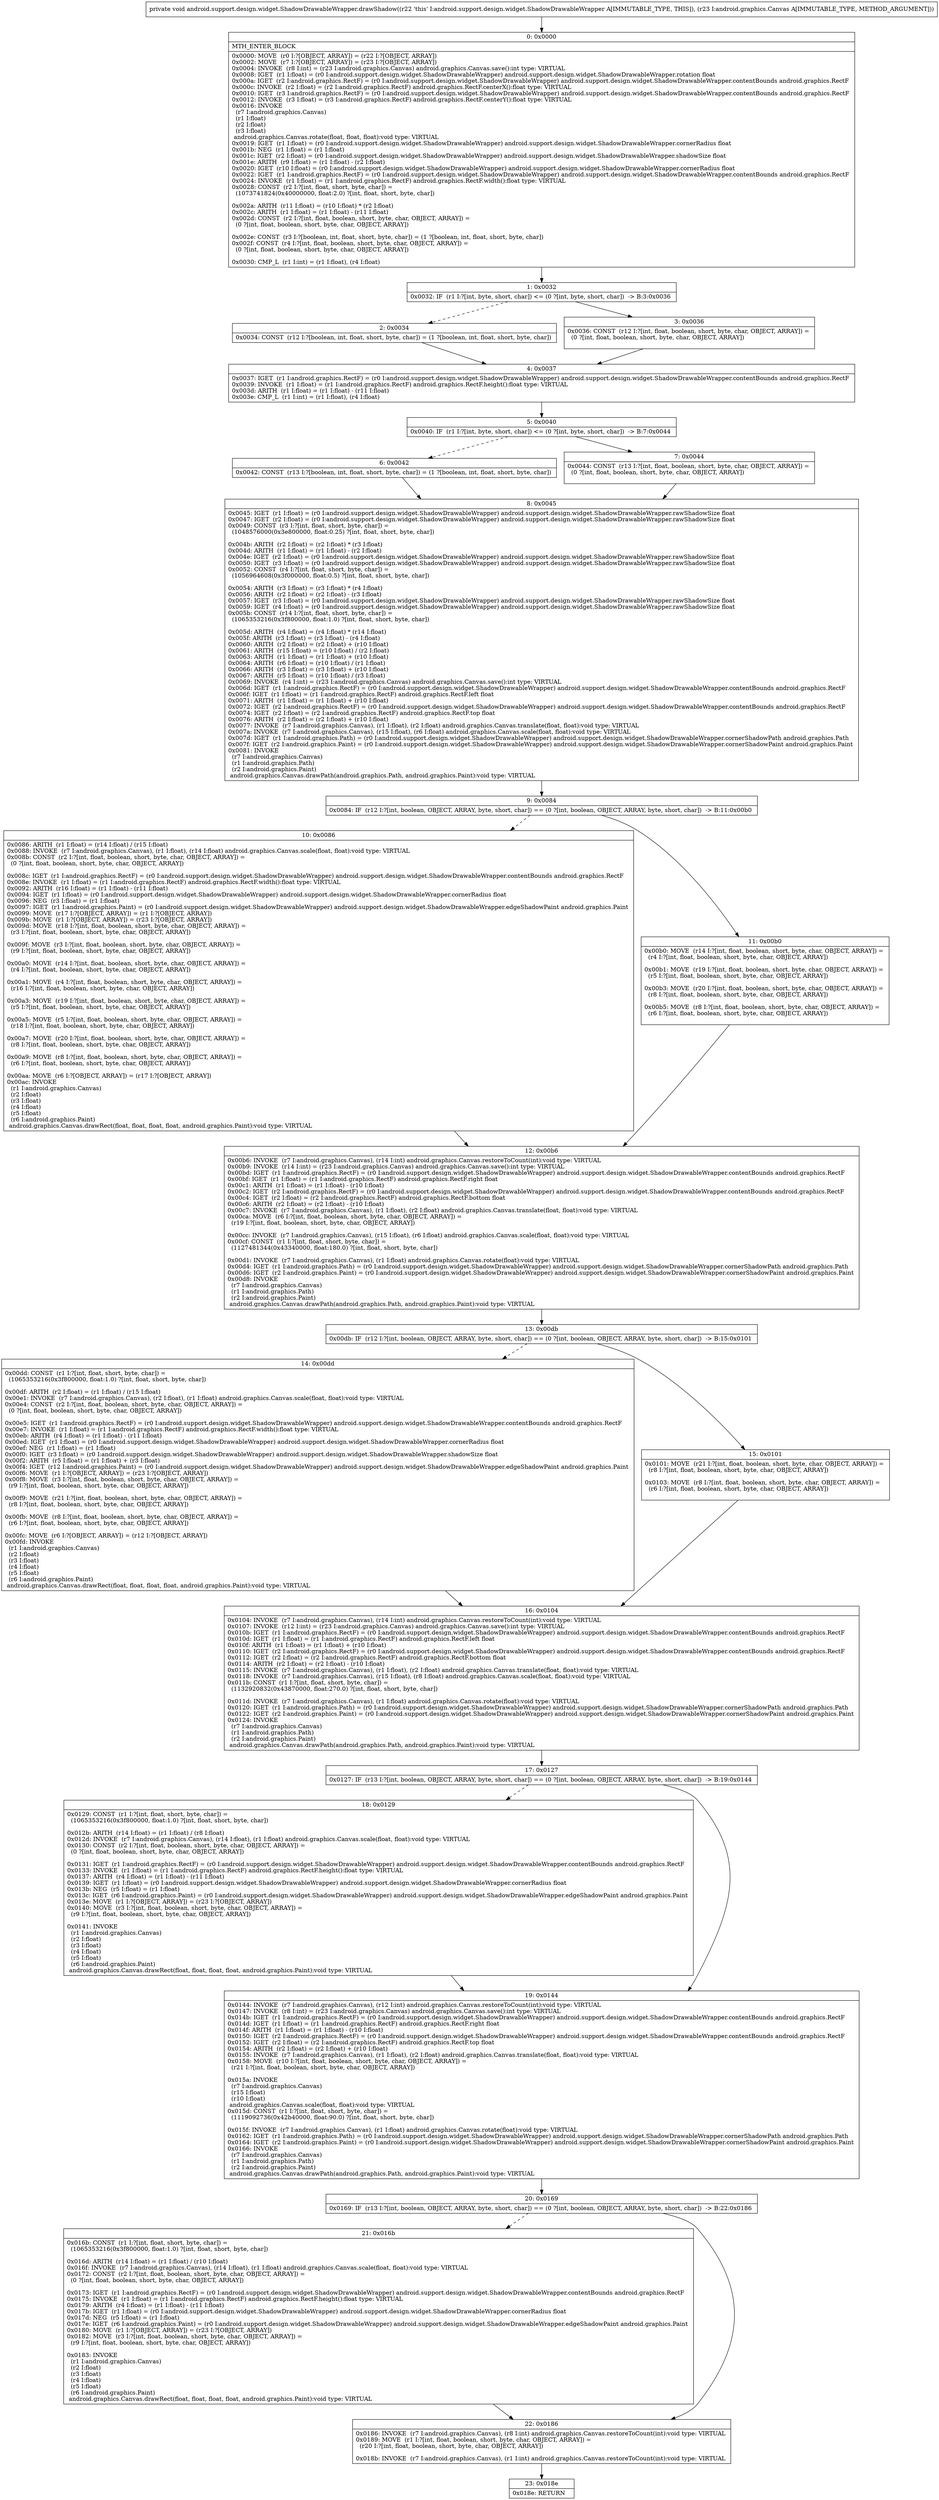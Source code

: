 digraph "CFG forandroid.support.design.widget.ShadowDrawableWrapper.drawShadow(Landroid\/graphics\/Canvas;)V" {
Node_0 [shape=record,label="{0\:\ 0x0000|MTH_ENTER_BLOCK\l|0x0000: MOVE  (r0 I:?[OBJECT, ARRAY]) = (r22 I:?[OBJECT, ARRAY]) \l0x0002: MOVE  (r7 I:?[OBJECT, ARRAY]) = (r23 I:?[OBJECT, ARRAY]) \l0x0004: INVOKE  (r8 I:int) = (r23 I:android.graphics.Canvas) android.graphics.Canvas.save():int type: VIRTUAL \l0x0008: IGET  (r1 I:float) = (r0 I:android.support.design.widget.ShadowDrawableWrapper) android.support.design.widget.ShadowDrawableWrapper.rotation float \l0x000a: IGET  (r2 I:android.graphics.RectF) = (r0 I:android.support.design.widget.ShadowDrawableWrapper) android.support.design.widget.ShadowDrawableWrapper.contentBounds android.graphics.RectF \l0x000c: INVOKE  (r2 I:float) = (r2 I:android.graphics.RectF) android.graphics.RectF.centerX():float type: VIRTUAL \l0x0010: IGET  (r3 I:android.graphics.RectF) = (r0 I:android.support.design.widget.ShadowDrawableWrapper) android.support.design.widget.ShadowDrawableWrapper.contentBounds android.graphics.RectF \l0x0012: INVOKE  (r3 I:float) = (r3 I:android.graphics.RectF) android.graphics.RectF.centerY():float type: VIRTUAL \l0x0016: INVOKE  \l  (r7 I:android.graphics.Canvas)\l  (r1 I:float)\l  (r2 I:float)\l  (r3 I:float)\l android.graphics.Canvas.rotate(float, float, float):void type: VIRTUAL \l0x0019: IGET  (r1 I:float) = (r0 I:android.support.design.widget.ShadowDrawableWrapper) android.support.design.widget.ShadowDrawableWrapper.cornerRadius float \l0x001b: NEG  (r1 I:float) = (r1 I:float) \l0x001c: IGET  (r2 I:float) = (r0 I:android.support.design.widget.ShadowDrawableWrapper) android.support.design.widget.ShadowDrawableWrapper.shadowSize float \l0x001e: ARITH  (r9 I:float) = (r1 I:float) \- (r2 I:float) \l0x0020: IGET  (r10 I:float) = (r0 I:android.support.design.widget.ShadowDrawableWrapper) android.support.design.widget.ShadowDrawableWrapper.cornerRadius float \l0x0022: IGET  (r1 I:android.graphics.RectF) = (r0 I:android.support.design.widget.ShadowDrawableWrapper) android.support.design.widget.ShadowDrawableWrapper.contentBounds android.graphics.RectF \l0x0024: INVOKE  (r1 I:float) = (r1 I:android.graphics.RectF) android.graphics.RectF.width():float type: VIRTUAL \l0x0028: CONST  (r2 I:?[int, float, short, byte, char]) = \l  (1073741824(0x40000000, float:2.0) ?[int, float, short, byte, char])\l \l0x002a: ARITH  (r11 I:float) = (r10 I:float) * (r2 I:float) \l0x002c: ARITH  (r1 I:float) = (r1 I:float) \- (r11 I:float) \l0x002d: CONST  (r2 I:?[int, float, boolean, short, byte, char, OBJECT, ARRAY]) = \l  (0 ?[int, float, boolean, short, byte, char, OBJECT, ARRAY])\l \l0x002e: CONST  (r3 I:?[boolean, int, float, short, byte, char]) = (1 ?[boolean, int, float, short, byte, char]) \l0x002f: CONST  (r4 I:?[int, float, boolean, short, byte, char, OBJECT, ARRAY]) = \l  (0 ?[int, float, boolean, short, byte, char, OBJECT, ARRAY])\l \l0x0030: CMP_L  (r1 I:int) = (r1 I:float), (r4 I:float) \l}"];
Node_1 [shape=record,label="{1\:\ 0x0032|0x0032: IF  (r1 I:?[int, byte, short, char]) \<= (0 ?[int, byte, short, char])  \-\> B:3:0x0036 \l}"];
Node_2 [shape=record,label="{2\:\ 0x0034|0x0034: CONST  (r12 I:?[boolean, int, float, short, byte, char]) = (1 ?[boolean, int, float, short, byte, char]) \l}"];
Node_3 [shape=record,label="{3\:\ 0x0036|0x0036: CONST  (r12 I:?[int, float, boolean, short, byte, char, OBJECT, ARRAY]) = \l  (0 ?[int, float, boolean, short, byte, char, OBJECT, ARRAY])\l \l}"];
Node_4 [shape=record,label="{4\:\ 0x0037|0x0037: IGET  (r1 I:android.graphics.RectF) = (r0 I:android.support.design.widget.ShadowDrawableWrapper) android.support.design.widget.ShadowDrawableWrapper.contentBounds android.graphics.RectF \l0x0039: INVOKE  (r1 I:float) = (r1 I:android.graphics.RectF) android.graphics.RectF.height():float type: VIRTUAL \l0x003d: ARITH  (r1 I:float) = (r1 I:float) \- (r11 I:float) \l0x003e: CMP_L  (r1 I:int) = (r1 I:float), (r4 I:float) \l}"];
Node_5 [shape=record,label="{5\:\ 0x0040|0x0040: IF  (r1 I:?[int, byte, short, char]) \<= (0 ?[int, byte, short, char])  \-\> B:7:0x0044 \l}"];
Node_6 [shape=record,label="{6\:\ 0x0042|0x0042: CONST  (r13 I:?[boolean, int, float, short, byte, char]) = (1 ?[boolean, int, float, short, byte, char]) \l}"];
Node_7 [shape=record,label="{7\:\ 0x0044|0x0044: CONST  (r13 I:?[int, float, boolean, short, byte, char, OBJECT, ARRAY]) = \l  (0 ?[int, float, boolean, short, byte, char, OBJECT, ARRAY])\l \l}"];
Node_8 [shape=record,label="{8\:\ 0x0045|0x0045: IGET  (r1 I:float) = (r0 I:android.support.design.widget.ShadowDrawableWrapper) android.support.design.widget.ShadowDrawableWrapper.rawShadowSize float \l0x0047: IGET  (r2 I:float) = (r0 I:android.support.design.widget.ShadowDrawableWrapper) android.support.design.widget.ShadowDrawableWrapper.rawShadowSize float \l0x0049: CONST  (r3 I:?[int, float, short, byte, char]) = \l  (1048576000(0x3e800000, float:0.25) ?[int, float, short, byte, char])\l \l0x004b: ARITH  (r2 I:float) = (r2 I:float) * (r3 I:float) \l0x004d: ARITH  (r1 I:float) = (r1 I:float) \- (r2 I:float) \l0x004e: IGET  (r2 I:float) = (r0 I:android.support.design.widget.ShadowDrawableWrapper) android.support.design.widget.ShadowDrawableWrapper.rawShadowSize float \l0x0050: IGET  (r3 I:float) = (r0 I:android.support.design.widget.ShadowDrawableWrapper) android.support.design.widget.ShadowDrawableWrapper.rawShadowSize float \l0x0052: CONST  (r4 I:?[int, float, short, byte, char]) = \l  (1056964608(0x3f000000, float:0.5) ?[int, float, short, byte, char])\l \l0x0054: ARITH  (r3 I:float) = (r3 I:float) * (r4 I:float) \l0x0056: ARITH  (r2 I:float) = (r2 I:float) \- (r3 I:float) \l0x0057: IGET  (r3 I:float) = (r0 I:android.support.design.widget.ShadowDrawableWrapper) android.support.design.widget.ShadowDrawableWrapper.rawShadowSize float \l0x0059: IGET  (r4 I:float) = (r0 I:android.support.design.widget.ShadowDrawableWrapper) android.support.design.widget.ShadowDrawableWrapper.rawShadowSize float \l0x005b: CONST  (r14 I:?[int, float, short, byte, char]) = \l  (1065353216(0x3f800000, float:1.0) ?[int, float, short, byte, char])\l \l0x005d: ARITH  (r4 I:float) = (r4 I:float) * (r14 I:float) \l0x005f: ARITH  (r3 I:float) = (r3 I:float) \- (r4 I:float) \l0x0060: ARITH  (r2 I:float) = (r2 I:float) + (r10 I:float) \l0x0061: ARITH  (r15 I:float) = (r10 I:float) \/ (r2 I:float) \l0x0063: ARITH  (r1 I:float) = (r1 I:float) + (r10 I:float) \l0x0064: ARITH  (r6 I:float) = (r10 I:float) \/ (r1 I:float) \l0x0066: ARITH  (r3 I:float) = (r3 I:float) + (r10 I:float) \l0x0067: ARITH  (r5 I:float) = (r10 I:float) \/ (r3 I:float) \l0x0069: INVOKE  (r4 I:int) = (r23 I:android.graphics.Canvas) android.graphics.Canvas.save():int type: VIRTUAL \l0x006d: IGET  (r1 I:android.graphics.RectF) = (r0 I:android.support.design.widget.ShadowDrawableWrapper) android.support.design.widget.ShadowDrawableWrapper.contentBounds android.graphics.RectF \l0x006f: IGET  (r1 I:float) = (r1 I:android.graphics.RectF) android.graphics.RectF.left float \l0x0071: ARITH  (r1 I:float) = (r1 I:float) + (r10 I:float) \l0x0072: IGET  (r2 I:android.graphics.RectF) = (r0 I:android.support.design.widget.ShadowDrawableWrapper) android.support.design.widget.ShadowDrawableWrapper.contentBounds android.graphics.RectF \l0x0074: IGET  (r2 I:float) = (r2 I:android.graphics.RectF) android.graphics.RectF.top float \l0x0076: ARITH  (r2 I:float) = (r2 I:float) + (r10 I:float) \l0x0077: INVOKE  (r7 I:android.graphics.Canvas), (r1 I:float), (r2 I:float) android.graphics.Canvas.translate(float, float):void type: VIRTUAL \l0x007a: INVOKE  (r7 I:android.graphics.Canvas), (r15 I:float), (r6 I:float) android.graphics.Canvas.scale(float, float):void type: VIRTUAL \l0x007d: IGET  (r1 I:android.graphics.Path) = (r0 I:android.support.design.widget.ShadowDrawableWrapper) android.support.design.widget.ShadowDrawableWrapper.cornerShadowPath android.graphics.Path \l0x007f: IGET  (r2 I:android.graphics.Paint) = (r0 I:android.support.design.widget.ShadowDrawableWrapper) android.support.design.widget.ShadowDrawableWrapper.cornerShadowPaint android.graphics.Paint \l0x0081: INVOKE  \l  (r7 I:android.graphics.Canvas)\l  (r1 I:android.graphics.Path)\l  (r2 I:android.graphics.Paint)\l android.graphics.Canvas.drawPath(android.graphics.Path, android.graphics.Paint):void type: VIRTUAL \l}"];
Node_9 [shape=record,label="{9\:\ 0x0084|0x0084: IF  (r12 I:?[int, boolean, OBJECT, ARRAY, byte, short, char]) == (0 ?[int, boolean, OBJECT, ARRAY, byte, short, char])  \-\> B:11:0x00b0 \l}"];
Node_10 [shape=record,label="{10\:\ 0x0086|0x0086: ARITH  (r1 I:float) = (r14 I:float) \/ (r15 I:float) \l0x0088: INVOKE  (r7 I:android.graphics.Canvas), (r1 I:float), (r14 I:float) android.graphics.Canvas.scale(float, float):void type: VIRTUAL \l0x008b: CONST  (r2 I:?[int, float, boolean, short, byte, char, OBJECT, ARRAY]) = \l  (0 ?[int, float, boolean, short, byte, char, OBJECT, ARRAY])\l \l0x008c: IGET  (r1 I:android.graphics.RectF) = (r0 I:android.support.design.widget.ShadowDrawableWrapper) android.support.design.widget.ShadowDrawableWrapper.contentBounds android.graphics.RectF \l0x008e: INVOKE  (r1 I:float) = (r1 I:android.graphics.RectF) android.graphics.RectF.width():float type: VIRTUAL \l0x0092: ARITH  (r16 I:float) = (r1 I:float) \- (r11 I:float) \l0x0094: IGET  (r1 I:float) = (r0 I:android.support.design.widget.ShadowDrawableWrapper) android.support.design.widget.ShadowDrawableWrapper.cornerRadius float \l0x0096: NEG  (r3 I:float) = (r1 I:float) \l0x0097: IGET  (r1 I:android.graphics.Paint) = (r0 I:android.support.design.widget.ShadowDrawableWrapper) android.support.design.widget.ShadowDrawableWrapper.edgeShadowPaint android.graphics.Paint \l0x0099: MOVE  (r17 I:?[OBJECT, ARRAY]) = (r1 I:?[OBJECT, ARRAY]) \l0x009b: MOVE  (r1 I:?[OBJECT, ARRAY]) = (r23 I:?[OBJECT, ARRAY]) \l0x009d: MOVE  (r18 I:?[int, float, boolean, short, byte, char, OBJECT, ARRAY]) = \l  (r3 I:?[int, float, boolean, short, byte, char, OBJECT, ARRAY])\l \l0x009f: MOVE  (r3 I:?[int, float, boolean, short, byte, char, OBJECT, ARRAY]) = \l  (r9 I:?[int, float, boolean, short, byte, char, OBJECT, ARRAY])\l \l0x00a0: MOVE  (r14 I:?[int, float, boolean, short, byte, char, OBJECT, ARRAY]) = \l  (r4 I:?[int, float, boolean, short, byte, char, OBJECT, ARRAY])\l \l0x00a1: MOVE  (r4 I:?[int, float, boolean, short, byte, char, OBJECT, ARRAY]) = \l  (r16 I:?[int, float, boolean, short, byte, char, OBJECT, ARRAY])\l \l0x00a3: MOVE  (r19 I:?[int, float, boolean, short, byte, char, OBJECT, ARRAY]) = \l  (r5 I:?[int, float, boolean, short, byte, char, OBJECT, ARRAY])\l \l0x00a5: MOVE  (r5 I:?[int, float, boolean, short, byte, char, OBJECT, ARRAY]) = \l  (r18 I:?[int, float, boolean, short, byte, char, OBJECT, ARRAY])\l \l0x00a7: MOVE  (r20 I:?[int, float, boolean, short, byte, char, OBJECT, ARRAY]) = \l  (r8 I:?[int, float, boolean, short, byte, char, OBJECT, ARRAY])\l \l0x00a9: MOVE  (r8 I:?[int, float, boolean, short, byte, char, OBJECT, ARRAY]) = \l  (r6 I:?[int, float, boolean, short, byte, char, OBJECT, ARRAY])\l \l0x00aa: MOVE  (r6 I:?[OBJECT, ARRAY]) = (r17 I:?[OBJECT, ARRAY]) \l0x00ac: INVOKE  \l  (r1 I:android.graphics.Canvas)\l  (r2 I:float)\l  (r3 I:float)\l  (r4 I:float)\l  (r5 I:float)\l  (r6 I:android.graphics.Paint)\l android.graphics.Canvas.drawRect(float, float, float, float, android.graphics.Paint):void type: VIRTUAL \l}"];
Node_11 [shape=record,label="{11\:\ 0x00b0|0x00b0: MOVE  (r14 I:?[int, float, boolean, short, byte, char, OBJECT, ARRAY]) = \l  (r4 I:?[int, float, boolean, short, byte, char, OBJECT, ARRAY])\l \l0x00b1: MOVE  (r19 I:?[int, float, boolean, short, byte, char, OBJECT, ARRAY]) = \l  (r5 I:?[int, float, boolean, short, byte, char, OBJECT, ARRAY])\l \l0x00b3: MOVE  (r20 I:?[int, float, boolean, short, byte, char, OBJECT, ARRAY]) = \l  (r8 I:?[int, float, boolean, short, byte, char, OBJECT, ARRAY])\l \l0x00b5: MOVE  (r8 I:?[int, float, boolean, short, byte, char, OBJECT, ARRAY]) = \l  (r6 I:?[int, float, boolean, short, byte, char, OBJECT, ARRAY])\l \l}"];
Node_12 [shape=record,label="{12\:\ 0x00b6|0x00b6: INVOKE  (r7 I:android.graphics.Canvas), (r14 I:int) android.graphics.Canvas.restoreToCount(int):void type: VIRTUAL \l0x00b9: INVOKE  (r14 I:int) = (r23 I:android.graphics.Canvas) android.graphics.Canvas.save():int type: VIRTUAL \l0x00bd: IGET  (r1 I:android.graphics.RectF) = (r0 I:android.support.design.widget.ShadowDrawableWrapper) android.support.design.widget.ShadowDrawableWrapper.contentBounds android.graphics.RectF \l0x00bf: IGET  (r1 I:float) = (r1 I:android.graphics.RectF) android.graphics.RectF.right float \l0x00c1: ARITH  (r1 I:float) = (r1 I:float) \- (r10 I:float) \l0x00c2: IGET  (r2 I:android.graphics.RectF) = (r0 I:android.support.design.widget.ShadowDrawableWrapper) android.support.design.widget.ShadowDrawableWrapper.contentBounds android.graphics.RectF \l0x00c4: IGET  (r2 I:float) = (r2 I:android.graphics.RectF) android.graphics.RectF.bottom float \l0x00c6: ARITH  (r2 I:float) = (r2 I:float) \- (r10 I:float) \l0x00c7: INVOKE  (r7 I:android.graphics.Canvas), (r1 I:float), (r2 I:float) android.graphics.Canvas.translate(float, float):void type: VIRTUAL \l0x00ca: MOVE  (r6 I:?[int, float, boolean, short, byte, char, OBJECT, ARRAY]) = \l  (r19 I:?[int, float, boolean, short, byte, char, OBJECT, ARRAY])\l \l0x00cc: INVOKE  (r7 I:android.graphics.Canvas), (r15 I:float), (r6 I:float) android.graphics.Canvas.scale(float, float):void type: VIRTUAL \l0x00cf: CONST  (r1 I:?[int, float, short, byte, char]) = \l  (1127481344(0x43340000, float:180.0) ?[int, float, short, byte, char])\l \l0x00d1: INVOKE  (r7 I:android.graphics.Canvas), (r1 I:float) android.graphics.Canvas.rotate(float):void type: VIRTUAL \l0x00d4: IGET  (r1 I:android.graphics.Path) = (r0 I:android.support.design.widget.ShadowDrawableWrapper) android.support.design.widget.ShadowDrawableWrapper.cornerShadowPath android.graphics.Path \l0x00d6: IGET  (r2 I:android.graphics.Paint) = (r0 I:android.support.design.widget.ShadowDrawableWrapper) android.support.design.widget.ShadowDrawableWrapper.cornerShadowPaint android.graphics.Paint \l0x00d8: INVOKE  \l  (r7 I:android.graphics.Canvas)\l  (r1 I:android.graphics.Path)\l  (r2 I:android.graphics.Paint)\l android.graphics.Canvas.drawPath(android.graphics.Path, android.graphics.Paint):void type: VIRTUAL \l}"];
Node_13 [shape=record,label="{13\:\ 0x00db|0x00db: IF  (r12 I:?[int, boolean, OBJECT, ARRAY, byte, short, char]) == (0 ?[int, boolean, OBJECT, ARRAY, byte, short, char])  \-\> B:15:0x0101 \l}"];
Node_14 [shape=record,label="{14\:\ 0x00dd|0x00dd: CONST  (r1 I:?[int, float, short, byte, char]) = \l  (1065353216(0x3f800000, float:1.0) ?[int, float, short, byte, char])\l \l0x00df: ARITH  (r2 I:float) = (r1 I:float) \/ (r15 I:float) \l0x00e1: INVOKE  (r7 I:android.graphics.Canvas), (r2 I:float), (r1 I:float) android.graphics.Canvas.scale(float, float):void type: VIRTUAL \l0x00e4: CONST  (r2 I:?[int, float, boolean, short, byte, char, OBJECT, ARRAY]) = \l  (0 ?[int, float, boolean, short, byte, char, OBJECT, ARRAY])\l \l0x00e5: IGET  (r1 I:android.graphics.RectF) = (r0 I:android.support.design.widget.ShadowDrawableWrapper) android.support.design.widget.ShadowDrawableWrapper.contentBounds android.graphics.RectF \l0x00e7: INVOKE  (r1 I:float) = (r1 I:android.graphics.RectF) android.graphics.RectF.width():float type: VIRTUAL \l0x00eb: ARITH  (r4 I:float) = (r1 I:float) \- (r11 I:float) \l0x00ed: IGET  (r1 I:float) = (r0 I:android.support.design.widget.ShadowDrawableWrapper) android.support.design.widget.ShadowDrawableWrapper.cornerRadius float \l0x00ef: NEG  (r1 I:float) = (r1 I:float) \l0x00f0: IGET  (r3 I:float) = (r0 I:android.support.design.widget.ShadowDrawableWrapper) android.support.design.widget.ShadowDrawableWrapper.shadowSize float \l0x00f2: ARITH  (r5 I:float) = (r1 I:float) + (r3 I:float) \l0x00f4: IGET  (r12 I:android.graphics.Paint) = (r0 I:android.support.design.widget.ShadowDrawableWrapper) android.support.design.widget.ShadowDrawableWrapper.edgeShadowPaint android.graphics.Paint \l0x00f6: MOVE  (r1 I:?[OBJECT, ARRAY]) = (r23 I:?[OBJECT, ARRAY]) \l0x00f8: MOVE  (r3 I:?[int, float, boolean, short, byte, char, OBJECT, ARRAY]) = \l  (r9 I:?[int, float, boolean, short, byte, char, OBJECT, ARRAY])\l \l0x00f9: MOVE  (r21 I:?[int, float, boolean, short, byte, char, OBJECT, ARRAY]) = \l  (r8 I:?[int, float, boolean, short, byte, char, OBJECT, ARRAY])\l \l0x00fb: MOVE  (r8 I:?[int, float, boolean, short, byte, char, OBJECT, ARRAY]) = \l  (r6 I:?[int, float, boolean, short, byte, char, OBJECT, ARRAY])\l \l0x00fc: MOVE  (r6 I:?[OBJECT, ARRAY]) = (r12 I:?[OBJECT, ARRAY]) \l0x00fd: INVOKE  \l  (r1 I:android.graphics.Canvas)\l  (r2 I:float)\l  (r3 I:float)\l  (r4 I:float)\l  (r5 I:float)\l  (r6 I:android.graphics.Paint)\l android.graphics.Canvas.drawRect(float, float, float, float, android.graphics.Paint):void type: VIRTUAL \l}"];
Node_15 [shape=record,label="{15\:\ 0x0101|0x0101: MOVE  (r21 I:?[int, float, boolean, short, byte, char, OBJECT, ARRAY]) = \l  (r8 I:?[int, float, boolean, short, byte, char, OBJECT, ARRAY])\l \l0x0103: MOVE  (r8 I:?[int, float, boolean, short, byte, char, OBJECT, ARRAY]) = \l  (r6 I:?[int, float, boolean, short, byte, char, OBJECT, ARRAY])\l \l}"];
Node_16 [shape=record,label="{16\:\ 0x0104|0x0104: INVOKE  (r7 I:android.graphics.Canvas), (r14 I:int) android.graphics.Canvas.restoreToCount(int):void type: VIRTUAL \l0x0107: INVOKE  (r12 I:int) = (r23 I:android.graphics.Canvas) android.graphics.Canvas.save():int type: VIRTUAL \l0x010b: IGET  (r1 I:android.graphics.RectF) = (r0 I:android.support.design.widget.ShadowDrawableWrapper) android.support.design.widget.ShadowDrawableWrapper.contentBounds android.graphics.RectF \l0x010d: IGET  (r1 I:float) = (r1 I:android.graphics.RectF) android.graphics.RectF.left float \l0x010f: ARITH  (r1 I:float) = (r1 I:float) + (r10 I:float) \l0x0110: IGET  (r2 I:android.graphics.RectF) = (r0 I:android.support.design.widget.ShadowDrawableWrapper) android.support.design.widget.ShadowDrawableWrapper.contentBounds android.graphics.RectF \l0x0112: IGET  (r2 I:float) = (r2 I:android.graphics.RectF) android.graphics.RectF.bottom float \l0x0114: ARITH  (r2 I:float) = (r2 I:float) \- (r10 I:float) \l0x0115: INVOKE  (r7 I:android.graphics.Canvas), (r1 I:float), (r2 I:float) android.graphics.Canvas.translate(float, float):void type: VIRTUAL \l0x0118: INVOKE  (r7 I:android.graphics.Canvas), (r15 I:float), (r8 I:float) android.graphics.Canvas.scale(float, float):void type: VIRTUAL \l0x011b: CONST  (r1 I:?[int, float, short, byte, char]) = \l  (1132920832(0x43870000, float:270.0) ?[int, float, short, byte, char])\l \l0x011d: INVOKE  (r7 I:android.graphics.Canvas), (r1 I:float) android.graphics.Canvas.rotate(float):void type: VIRTUAL \l0x0120: IGET  (r1 I:android.graphics.Path) = (r0 I:android.support.design.widget.ShadowDrawableWrapper) android.support.design.widget.ShadowDrawableWrapper.cornerShadowPath android.graphics.Path \l0x0122: IGET  (r2 I:android.graphics.Paint) = (r0 I:android.support.design.widget.ShadowDrawableWrapper) android.support.design.widget.ShadowDrawableWrapper.cornerShadowPaint android.graphics.Paint \l0x0124: INVOKE  \l  (r7 I:android.graphics.Canvas)\l  (r1 I:android.graphics.Path)\l  (r2 I:android.graphics.Paint)\l android.graphics.Canvas.drawPath(android.graphics.Path, android.graphics.Paint):void type: VIRTUAL \l}"];
Node_17 [shape=record,label="{17\:\ 0x0127|0x0127: IF  (r13 I:?[int, boolean, OBJECT, ARRAY, byte, short, char]) == (0 ?[int, boolean, OBJECT, ARRAY, byte, short, char])  \-\> B:19:0x0144 \l}"];
Node_18 [shape=record,label="{18\:\ 0x0129|0x0129: CONST  (r1 I:?[int, float, short, byte, char]) = \l  (1065353216(0x3f800000, float:1.0) ?[int, float, short, byte, char])\l \l0x012b: ARITH  (r14 I:float) = (r1 I:float) \/ (r8 I:float) \l0x012d: INVOKE  (r7 I:android.graphics.Canvas), (r14 I:float), (r1 I:float) android.graphics.Canvas.scale(float, float):void type: VIRTUAL \l0x0130: CONST  (r2 I:?[int, float, boolean, short, byte, char, OBJECT, ARRAY]) = \l  (0 ?[int, float, boolean, short, byte, char, OBJECT, ARRAY])\l \l0x0131: IGET  (r1 I:android.graphics.RectF) = (r0 I:android.support.design.widget.ShadowDrawableWrapper) android.support.design.widget.ShadowDrawableWrapper.contentBounds android.graphics.RectF \l0x0133: INVOKE  (r1 I:float) = (r1 I:android.graphics.RectF) android.graphics.RectF.height():float type: VIRTUAL \l0x0137: ARITH  (r4 I:float) = (r1 I:float) \- (r11 I:float) \l0x0139: IGET  (r1 I:float) = (r0 I:android.support.design.widget.ShadowDrawableWrapper) android.support.design.widget.ShadowDrawableWrapper.cornerRadius float \l0x013b: NEG  (r5 I:float) = (r1 I:float) \l0x013c: IGET  (r6 I:android.graphics.Paint) = (r0 I:android.support.design.widget.ShadowDrawableWrapper) android.support.design.widget.ShadowDrawableWrapper.edgeShadowPaint android.graphics.Paint \l0x013e: MOVE  (r1 I:?[OBJECT, ARRAY]) = (r23 I:?[OBJECT, ARRAY]) \l0x0140: MOVE  (r3 I:?[int, float, boolean, short, byte, char, OBJECT, ARRAY]) = \l  (r9 I:?[int, float, boolean, short, byte, char, OBJECT, ARRAY])\l \l0x0141: INVOKE  \l  (r1 I:android.graphics.Canvas)\l  (r2 I:float)\l  (r3 I:float)\l  (r4 I:float)\l  (r5 I:float)\l  (r6 I:android.graphics.Paint)\l android.graphics.Canvas.drawRect(float, float, float, float, android.graphics.Paint):void type: VIRTUAL \l}"];
Node_19 [shape=record,label="{19\:\ 0x0144|0x0144: INVOKE  (r7 I:android.graphics.Canvas), (r12 I:int) android.graphics.Canvas.restoreToCount(int):void type: VIRTUAL \l0x0147: INVOKE  (r8 I:int) = (r23 I:android.graphics.Canvas) android.graphics.Canvas.save():int type: VIRTUAL \l0x014b: IGET  (r1 I:android.graphics.RectF) = (r0 I:android.support.design.widget.ShadowDrawableWrapper) android.support.design.widget.ShadowDrawableWrapper.contentBounds android.graphics.RectF \l0x014d: IGET  (r1 I:float) = (r1 I:android.graphics.RectF) android.graphics.RectF.right float \l0x014f: ARITH  (r1 I:float) = (r1 I:float) \- (r10 I:float) \l0x0150: IGET  (r2 I:android.graphics.RectF) = (r0 I:android.support.design.widget.ShadowDrawableWrapper) android.support.design.widget.ShadowDrawableWrapper.contentBounds android.graphics.RectF \l0x0152: IGET  (r2 I:float) = (r2 I:android.graphics.RectF) android.graphics.RectF.top float \l0x0154: ARITH  (r2 I:float) = (r2 I:float) + (r10 I:float) \l0x0155: INVOKE  (r7 I:android.graphics.Canvas), (r1 I:float), (r2 I:float) android.graphics.Canvas.translate(float, float):void type: VIRTUAL \l0x0158: MOVE  (r10 I:?[int, float, boolean, short, byte, char, OBJECT, ARRAY]) = \l  (r21 I:?[int, float, boolean, short, byte, char, OBJECT, ARRAY])\l \l0x015a: INVOKE  \l  (r7 I:android.graphics.Canvas)\l  (r15 I:float)\l  (r10 I:float)\l android.graphics.Canvas.scale(float, float):void type: VIRTUAL \l0x015d: CONST  (r1 I:?[int, float, short, byte, char]) = \l  (1119092736(0x42b40000, float:90.0) ?[int, float, short, byte, char])\l \l0x015f: INVOKE  (r7 I:android.graphics.Canvas), (r1 I:float) android.graphics.Canvas.rotate(float):void type: VIRTUAL \l0x0162: IGET  (r1 I:android.graphics.Path) = (r0 I:android.support.design.widget.ShadowDrawableWrapper) android.support.design.widget.ShadowDrawableWrapper.cornerShadowPath android.graphics.Path \l0x0164: IGET  (r2 I:android.graphics.Paint) = (r0 I:android.support.design.widget.ShadowDrawableWrapper) android.support.design.widget.ShadowDrawableWrapper.cornerShadowPaint android.graphics.Paint \l0x0166: INVOKE  \l  (r7 I:android.graphics.Canvas)\l  (r1 I:android.graphics.Path)\l  (r2 I:android.graphics.Paint)\l android.graphics.Canvas.drawPath(android.graphics.Path, android.graphics.Paint):void type: VIRTUAL \l}"];
Node_20 [shape=record,label="{20\:\ 0x0169|0x0169: IF  (r13 I:?[int, boolean, OBJECT, ARRAY, byte, short, char]) == (0 ?[int, boolean, OBJECT, ARRAY, byte, short, char])  \-\> B:22:0x0186 \l}"];
Node_21 [shape=record,label="{21\:\ 0x016b|0x016b: CONST  (r1 I:?[int, float, short, byte, char]) = \l  (1065353216(0x3f800000, float:1.0) ?[int, float, short, byte, char])\l \l0x016d: ARITH  (r14 I:float) = (r1 I:float) \/ (r10 I:float) \l0x016f: INVOKE  (r7 I:android.graphics.Canvas), (r14 I:float), (r1 I:float) android.graphics.Canvas.scale(float, float):void type: VIRTUAL \l0x0172: CONST  (r2 I:?[int, float, boolean, short, byte, char, OBJECT, ARRAY]) = \l  (0 ?[int, float, boolean, short, byte, char, OBJECT, ARRAY])\l \l0x0173: IGET  (r1 I:android.graphics.RectF) = (r0 I:android.support.design.widget.ShadowDrawableWrapper) android.support.design.widget.ShadowDrawableWrapper.contentBounds android.graphics.RectF \l0x0175: INVOKE  (r1 I:float) = (r1 I:android.graphics.RectF) android.graphics.RectF.height():float type: VIRTUAL \l0x0179: ARITH  (r4 I:float) = (r1 I:float) \- (r11 I:float) \l0x017b: IGET  (r1 I:float) = (r0 I:android.support.design.widget.ShadowDrawableWrapper) android.support.design.widget.ShadowDrawableWrapper.cornerRadius float \l0x017d: NEG  (r5 I:float) = (r1 I:float) \l0x017e: IGET  (r6 I:android.graphics.Paint) = (r0 I:android.support.design.widget.ShadowDrawableWrapper) android.support.design.widget.ShadowDrawableWrapper.edgeShadowPaint android.graphics.Paint \l0x0180: MOVE  (r1 I:?[OBJECT, ARRAY]) = (r23 I:?[OBJECT, ARRAY]) \l0x0182: MOVE  (r3 I:?[int, float, boolean, short, byte, char, OBJECT, ARRAY]) = \l  (r9 I:?[int, float, boolean, short, byte, char, OBJECT, ARRAY])\l \l0x0183: INVOKE  \l  (r1 I:android.graphics.Canvas)\l  (r2 I:float)\l  (r3 I:float)\l  (r4 I:float)\l  (r5 I:float)\l  (r6 I:android.graphics.Paint)\l android.graphics.Canvas.drawRect(float, float, float, float, android.graphics.Paint):void type: VIRTUAL \l}"];
Node_22 [shape=record,label="{22\:\ 0x0186|0x0186: INVOKE  (r7 I:android.graphics.Canvas), (r8 I:int) android.graphics.Canvas.restoreToCount(int):void type: VIRTUAL \l0x0189: MOVE  (r1 I:?[int, float, boolean, short, byte, char, OBJECT, ARRAY]) = \l  (r20 I:?[int, float, boolean, short, byte, char, OBJECT, ARRAY])\l \l0x018b: INVOKE  (r7 I:android.graphics.Canvas), (r1 I:int) android.graphics.Canvas.restoreToCount(int):void type: VIRTUAL \l}"];
Node_23 [shape=record,label="{23\:\ 0x018e|0x018e: RETURN   \l}"];
MethodNode[shape=record,label="{private void android.support.design.widget.ShadowDrawableWrapper.drawShadow((r22 'this' I:android.support.design.widget.ShadowDrawableWrapper A[IMMUTABLE_TYPE, THIS]), (r23 I:android.graphics.Canvas A[IMMUTABLE_TYPE, METHOD_ARGUMENT])) }"];
MethodNode -> Node_0;
Node_0 -> Node_1;
Node_1 -> Node_2[style=dashed];
Node_1 -> Node_3;
Node_2 -> Node_4;
Node_3 -> Node_4;
Node_4 -> Node_5;
Node_5 -> Node_6[style=dashed];
Node_5 -> Node_7;
Node_6 -> Node_8;
Node_7 -> Node_8;
Node_8 -> Node_9;
Node_9 -> Node_10[style=dashed];
Node_9 -> Node_11;
Node_10 -> Node_12;
Node_11 -> Node_12;
Node_12 -> Node_13;
Node_13 -> Node_14[style=dashed];
Node_13 -> Node_15;
Node_14 -> Node_16;
Node_15 -> Node_16;
Node_16 -> Node_17;
Node_17 -> Node_18[style=dashed];
Node_17 -> Node_19;
Node_18 -> Node_19;
Node_19 -> Node_20;
Node_20 -> Node_21[style=dashed];
Node_20 -> Node_22;
Node_21 -> Node_22;
Node_22 -> Node_23;
}

